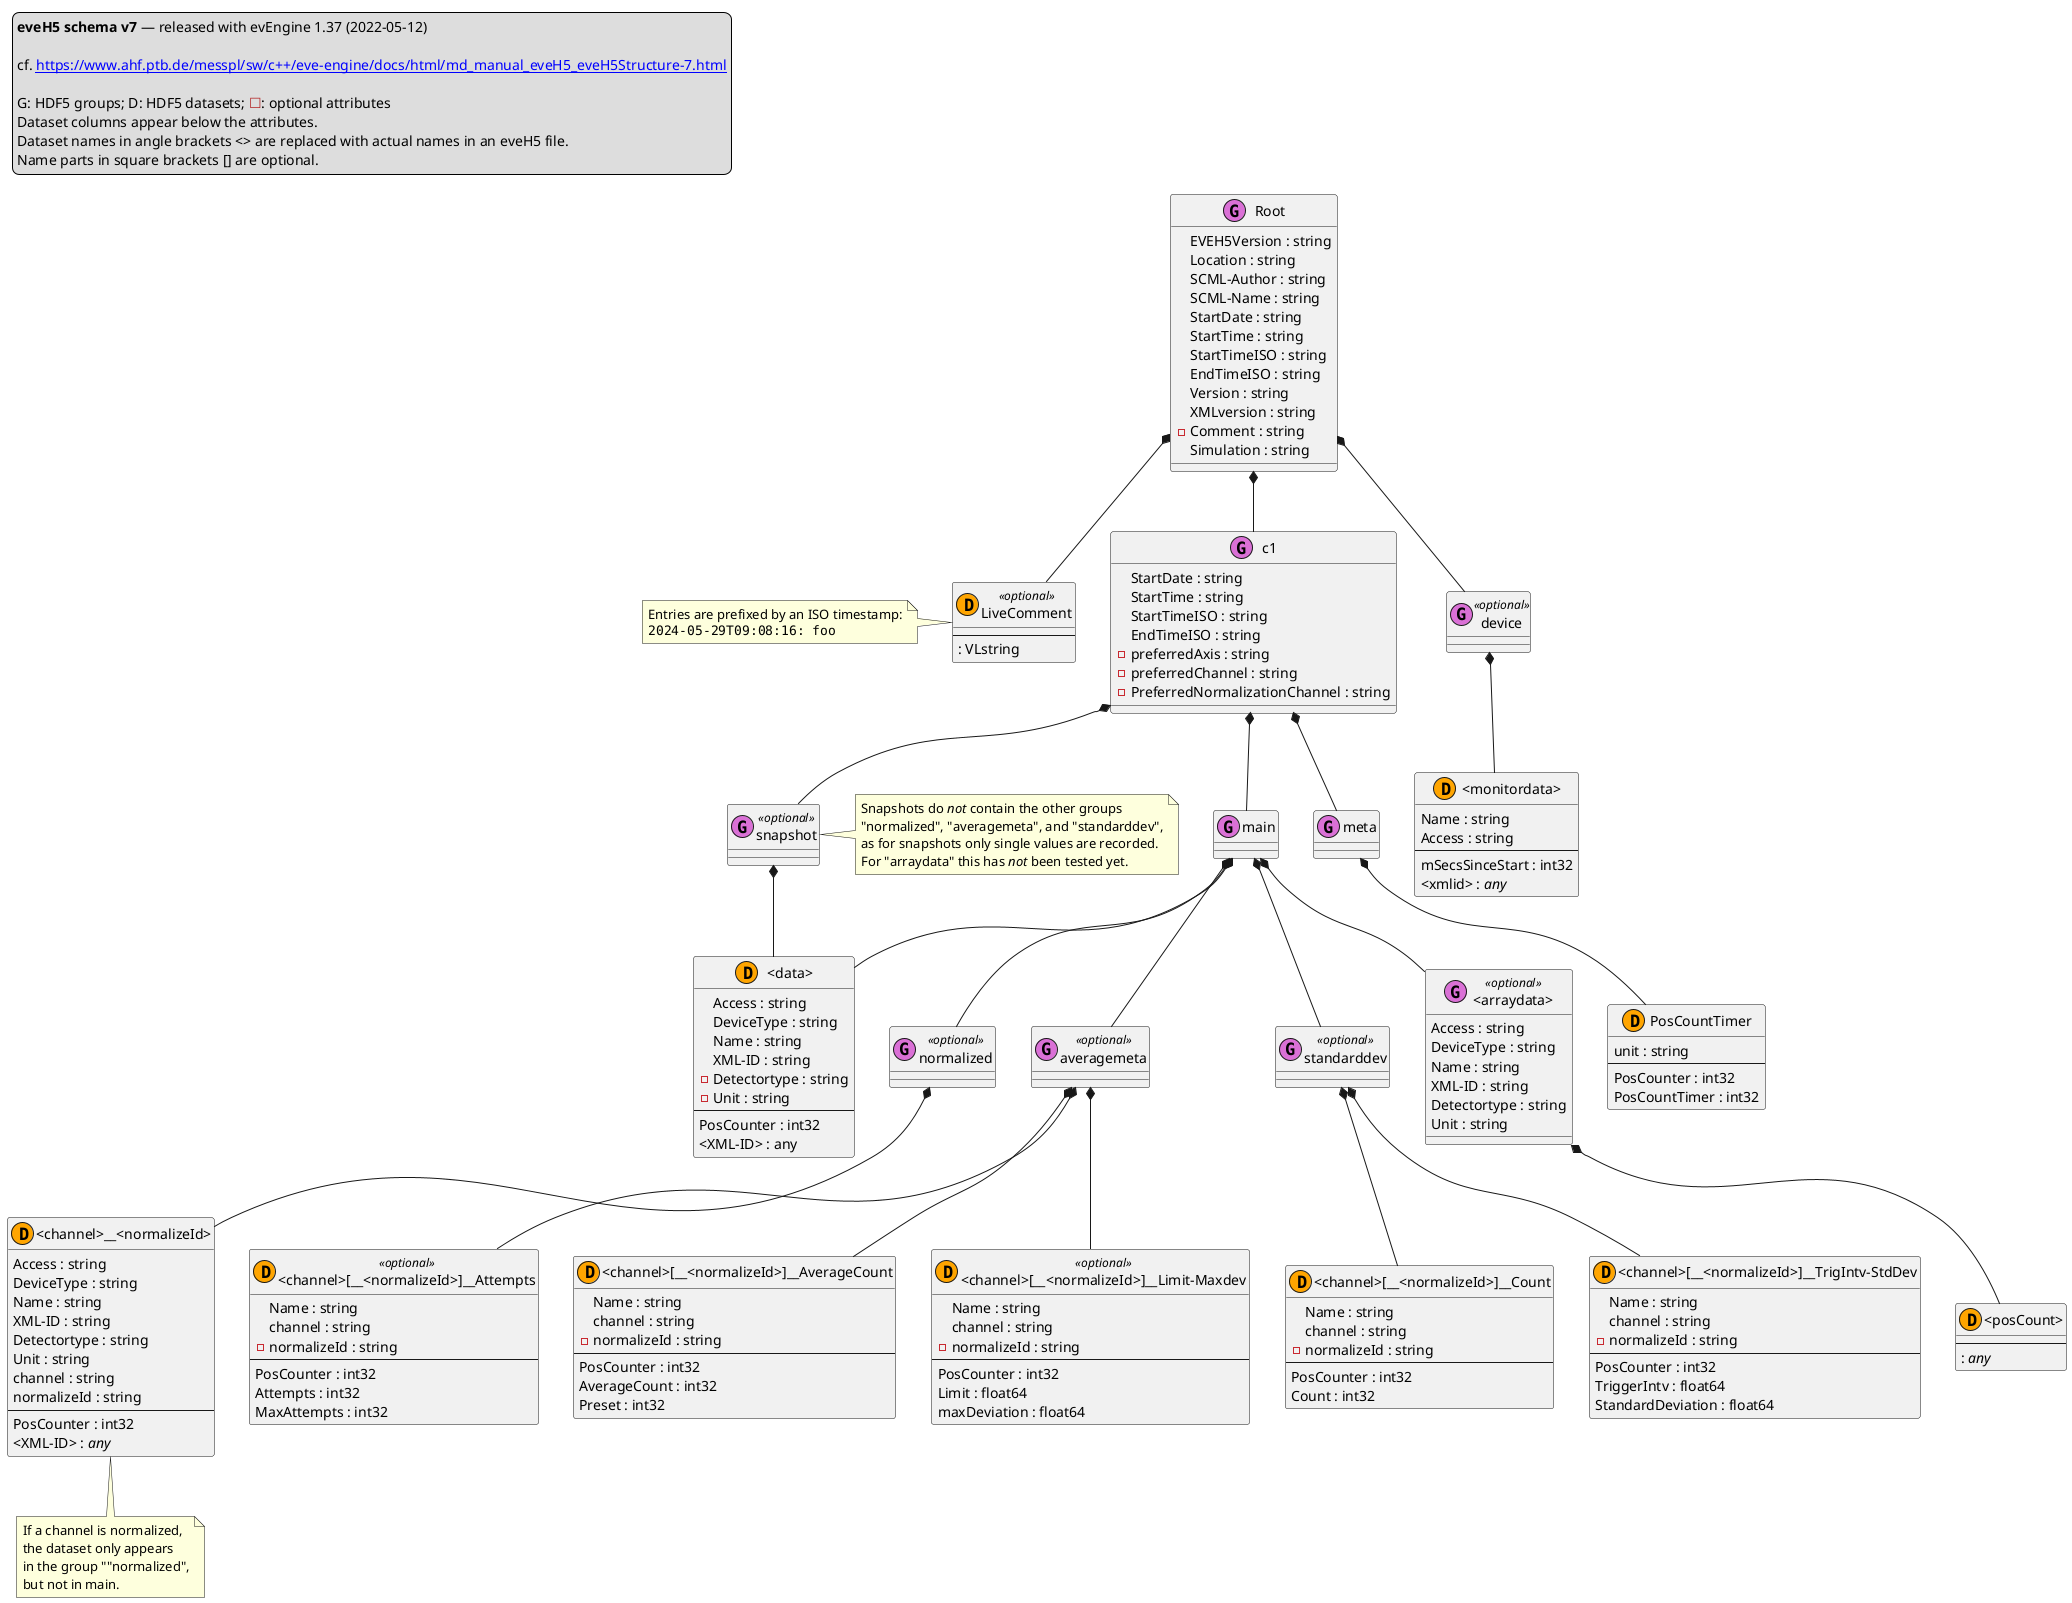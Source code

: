 @startuml
'https://plantuml.com/class-diagram

legend top left
    **eveH5 schema v7** <U+2014> released with evEngine 1.37 (2022-05-12)

    cf. [[https://www.ahf.ptb.de/messpl/sw/c++/eve-engine/docs/html/md_manual_eveH5_eveH5Structure-7.html]]

    G: HDF5 groups; D: HDF5 datasets; <color:#firebrick><U+2610></color>: optional attributes
    Dataset columns appear below the attributes.
    Dataset names in angle brackets <> are replaced with actual names in an eveH5 file.
    Name parts in square brackets [] are optional.
endlegend

class Root << (G,orchid) >> {
    EVEH5Version : string
    Location : string
    SCML-Author : string
    SCML-Name : string
    StartDate : string
    StartTime : string
    StartTimeISO : string
    EndTimeISO : string
    Version : string
    XMLversion : string
    - Comment : string
    Simulation : string
}

Root *-- LiveComment
Root *-- c1
Root *-- device

class LiveComment << (D,orange) >> <<optional>> {
    --
    : VLstring
}
note left of LiveComment
    Entries are prefixed by an ISO timestamp:
    ""2024-05-29T09:08:16: foo""
endnote

class c1 << (G,orchid) >> {
    StartDate : string
    StartTime : string
    StartTimeISO : string
    EndTimeISO : string
    - preferredAxis : string
    - preferredChannel : string
    - PreferredNormalizationChannel : string
}

c1 *-- main
c1 *-- snapshot
c1 *-- meta

class device << (G,orchid) >> <<optional>> {
}

device *-- "<monitordata>"

class main << (G,orchid) >> {}

main *-- "<data>"
main *-- normalized
main *-- averagemeta
main *-- standarddev
main *-- "<arraydata>"

class snapshot << (G,orchid) >> <<optional>> {}

snapshot *-- "<data>"

note right of snapshot
    Snapshots do //not// contain the other groups
    "normalized", "averagemeta", and "standarddev",
    as for snapshots only single values are recorded.
    For "arraydata" this has //not// been tested yet.
endnote

class meta << (G,orchid) >> {}

meta *-- PosCountTimer

class "<data>" << (D,orange) >> {
    Access : string
    DeviceType : string
    Name : string
    XML-ID : string
    - Detectortype : string
    - Unit : string
    --
    PosCounter : int32
    <XML-ID> : any
}

class normalized << (G,orchid) >> <<optional>> {}

normalized *-- "<channel>__<normalizeId>"

class "<channel>__<normalizeId>" << (D,orange) >> {
    Access : string
    DeviceType : string
    Name : string
    XML-ID : string
    Detectortype : string
    Unit : string
    channel : string
    normalizeId : string
    --
    PosCounter : int32
    <XML-ID> : <i>any</i>
}

note bottom of "<channel>__<normalizeId>"
    If a channel is normalized,
    the dataset only appears
    in the group ""normalized",
    but not in main.
end note

class averagemeta << (G,orchid) >> <<optional>> {}

averagemeta *-- "<channel>[__<normalizeId>]__Attempts"
averagemeta *-- "<channel>[__<normalizeId>]__AverageCount"
averagemeta *-- "<channel>[__<normalizeId>]__Limit-Maxdev"

class "<channel>[__<normalizeId>]__Attempts" << (D,orange) >> <<optional>> {
    Name : string
    channel : string
    - normalizeId : string
    --
    PosCounter : int32
    Attempts : int32
    MaxAttempts : int32
}

class "<channel>[__<normalizeId>]__AverageCount" << (D,orange) >> {
    Name : string
    channel : string
    - normalizeId : string
    --
    PosCounter : int32
    AverageCount : int32
    Preset : int32
}

class "<channel>[__<normalizeId>]__Limit-Maxdev" << (D,orange) >> <<optional>> {
    Name : string
    channel : string
    - normalizeId : string
    --
    PosCounter : int32
    Limit : float64
    maxDeviation : float64
}

class standarddev << (G,orchid) >> <<optional>> {}

standarddev *-- "<channel>[__<normalizeId>]__Count"
standarddev *-- "<channel>[__<normalizeId>]__TrigIntv-StdDev"

class "<channel>[__<normalizeId>]__Count" << (D,orange) >> {
    Name : string
    channel : string
    - normalizeId : string
    --
    PosCounter : int32
    Count : int32
}

class "<channel>[__<normalizeId>]__TrigIntv-StdDev" << (D,orange) >> {
    Name : string
    channel : string
    - normalizeId : string
    --
    PosCounter : int32
    TriggerIntv : float64
    StandardDeviation : float64
}

class "<arraydata>" << (G,orchid) >> <<optional>> {
    Access : string
    DeviceType : string
    Name : string
    XML-ID : string
    Detectortype : string
    Unit : string
}

"<arraydata>" *-- "<posCount>"

class "<posCount>" << (D,orange) >> {
  --
  : <i>any</i>
}

class PosCountTimer << (D,orange) >> {
    unit : string
    --
    PosCounter : int32
    PosCountTimer : int32
}

class "<monitordata>" << (D,orange) >> {
    Name : string
    Access : string
    --
    mSecsSinceStart : int32
    <xmlid> : <i>any</i>
}

@enduml